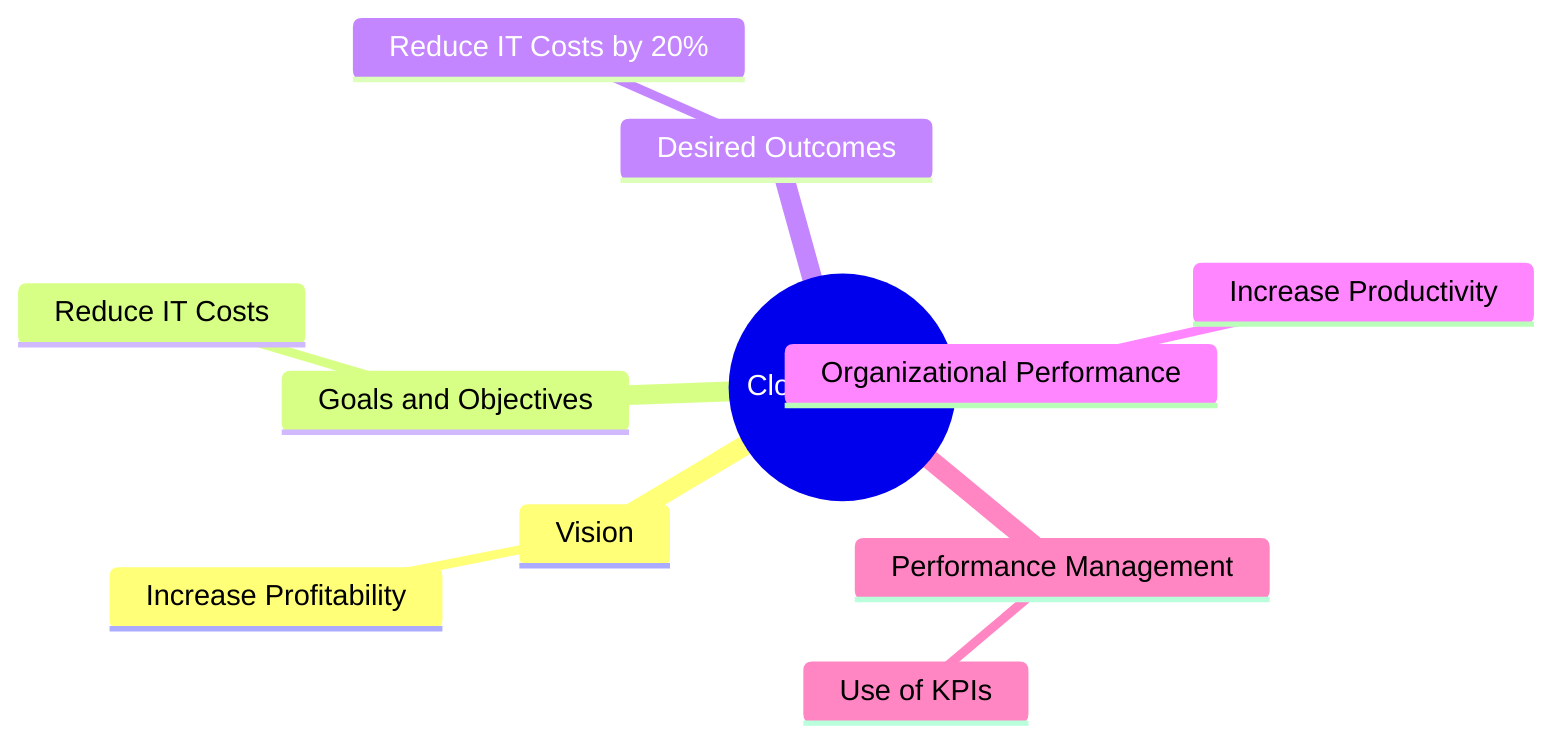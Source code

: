 mindmap
  root((Cloud Strategy))
    Vision
      Increase Profitability
    Goals and Objectives
      Reduce IT Costs
    Desired Outcomes
      Reduce IT Costs by 20%
    Organizational Performance
      Increase Productivity
    Performance Management
      Use of KPIs